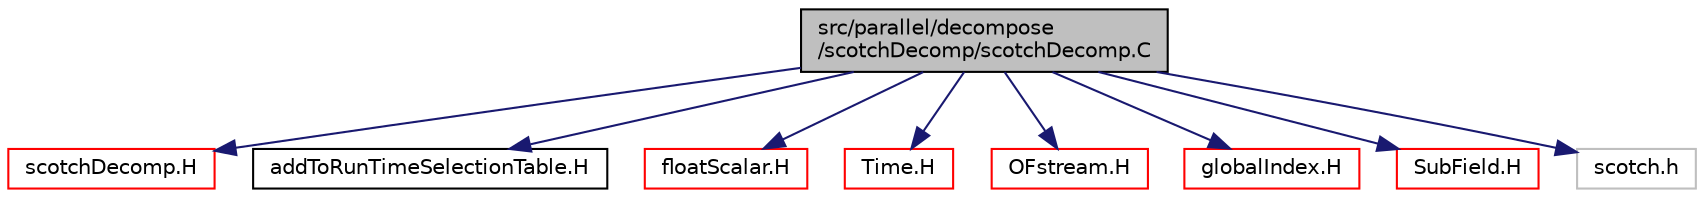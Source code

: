 digraph "src/parallel/decompose/scotchDecomp/scotchDecomp.C"
{
  bgcolor="transparent";
  edge [fontname="Helvetica",fontsize="10",labelfontname="Helvetica",labelfontsize="10"];
  node [fontname="Helvetica",fontsize="10",shape=record];
  Node1 [label="src/parallel/decompose\l/scotchDecomp/scotchDecomp.C",height=0.2,width=0.4,color="black", fillcolor="grey75", style="filled", fontcolor="black"];
  Node1 -> Node2 [color="midnightblue",fontsize="10",style="solid",fontname="Helvetica"];
  Node2 [label="scotchDecomp.H",height=0.2,width=0.4,color="red",URL="$a09470.html"];
  Node1 -> Node3 [color="midnightblue",fontsize="10",style="solid",fontname="Helvetica"];
  Node3 [label="addToRunTimeSelectionTable.H",height=0.2,width=0.4,color="black",URL="$a08150.html",tooltip="Macros for easy insertion into run-time selection tables. "];
  Node1 -> Node4 [color="midnightblue",fontsize="10",style="solid",fontname="Helvetica"];
  Node4 [label="floatScalar.H",height=0.2,width=0.4,color="red",URL="$a09256.html"];
  Node1 -> Node5 [color="midnightblue",fontsize="10",style="solid",fontname="Helvetica"];
  Node5 [label="Time.H",height=0.2,width=0.4,color="red",URL="$a08162.html"];
  Node1 -> Node6 [color="midnightblue",fontsize="10",style="solid",fontname="Helvetica"];
  Node6 [label="OFstream.H",height=0.2,width=0.4,color="red",URL="$a08082.html"];
  Node1 -> Node7 [color="midnightblue",fontsize="10",style="solid",fontname="Helvetica"];
  Node7 [label="globalIndex.H",height=0.2,width=0.4,color="red",URL="$a08912.html"];
  Node1 -> Node8 [color="midnightblue",fontsize="10",style="solid",fontname="Helvetica"];
  Node8 [label="SubField.H",height=0.2,width=0.4,color="red",URL="$a08258.html"];
  Node1 -> Node9 [color="midnightblue",fontsize="10",style="solid",fontname="Helvetica"];
  Node9 [label="scotch.h",height=0.2,width=0.4,color="grey75"];
}
